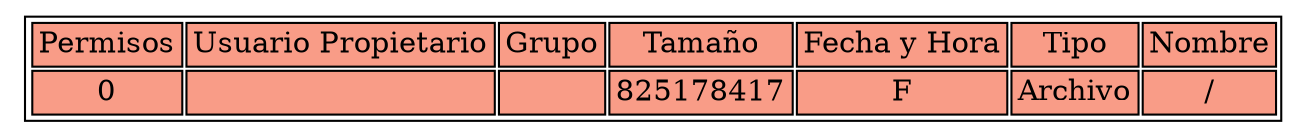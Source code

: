 digraph d{
i_3[ shape=plaintext label=<
<table>
<tr>
<td bgcolor="#f99c87">Permisos</td>
<td bgcolor="#f99c87">Usuario Propietario</td>
<td bgcolor="#f99c87">Grupo</td>
<td bgcolor="#f99c87">Tamaño</td>
<td bgcolor="#f99c87">Fecha y Hora</td>
<td bgcolor="#f99c87">Tipo</td>
<td bgcolor="#f99c87">Nombre</td>
</tr>
<tr>
<td bgcolor="#f99c87">0</td>
<td bgcolor="#f99c87"></td>
<td bgcolor="#f99c87"></td>
<td bgcolor="#f99c87">825178417</td>
<td bgcolor="#f99c87">F</td>
<td bgcolor="#f99c87">Archivo</td>
<td bgcolor="#f99c87">/</td>
</tr>
</table>
>];
}
